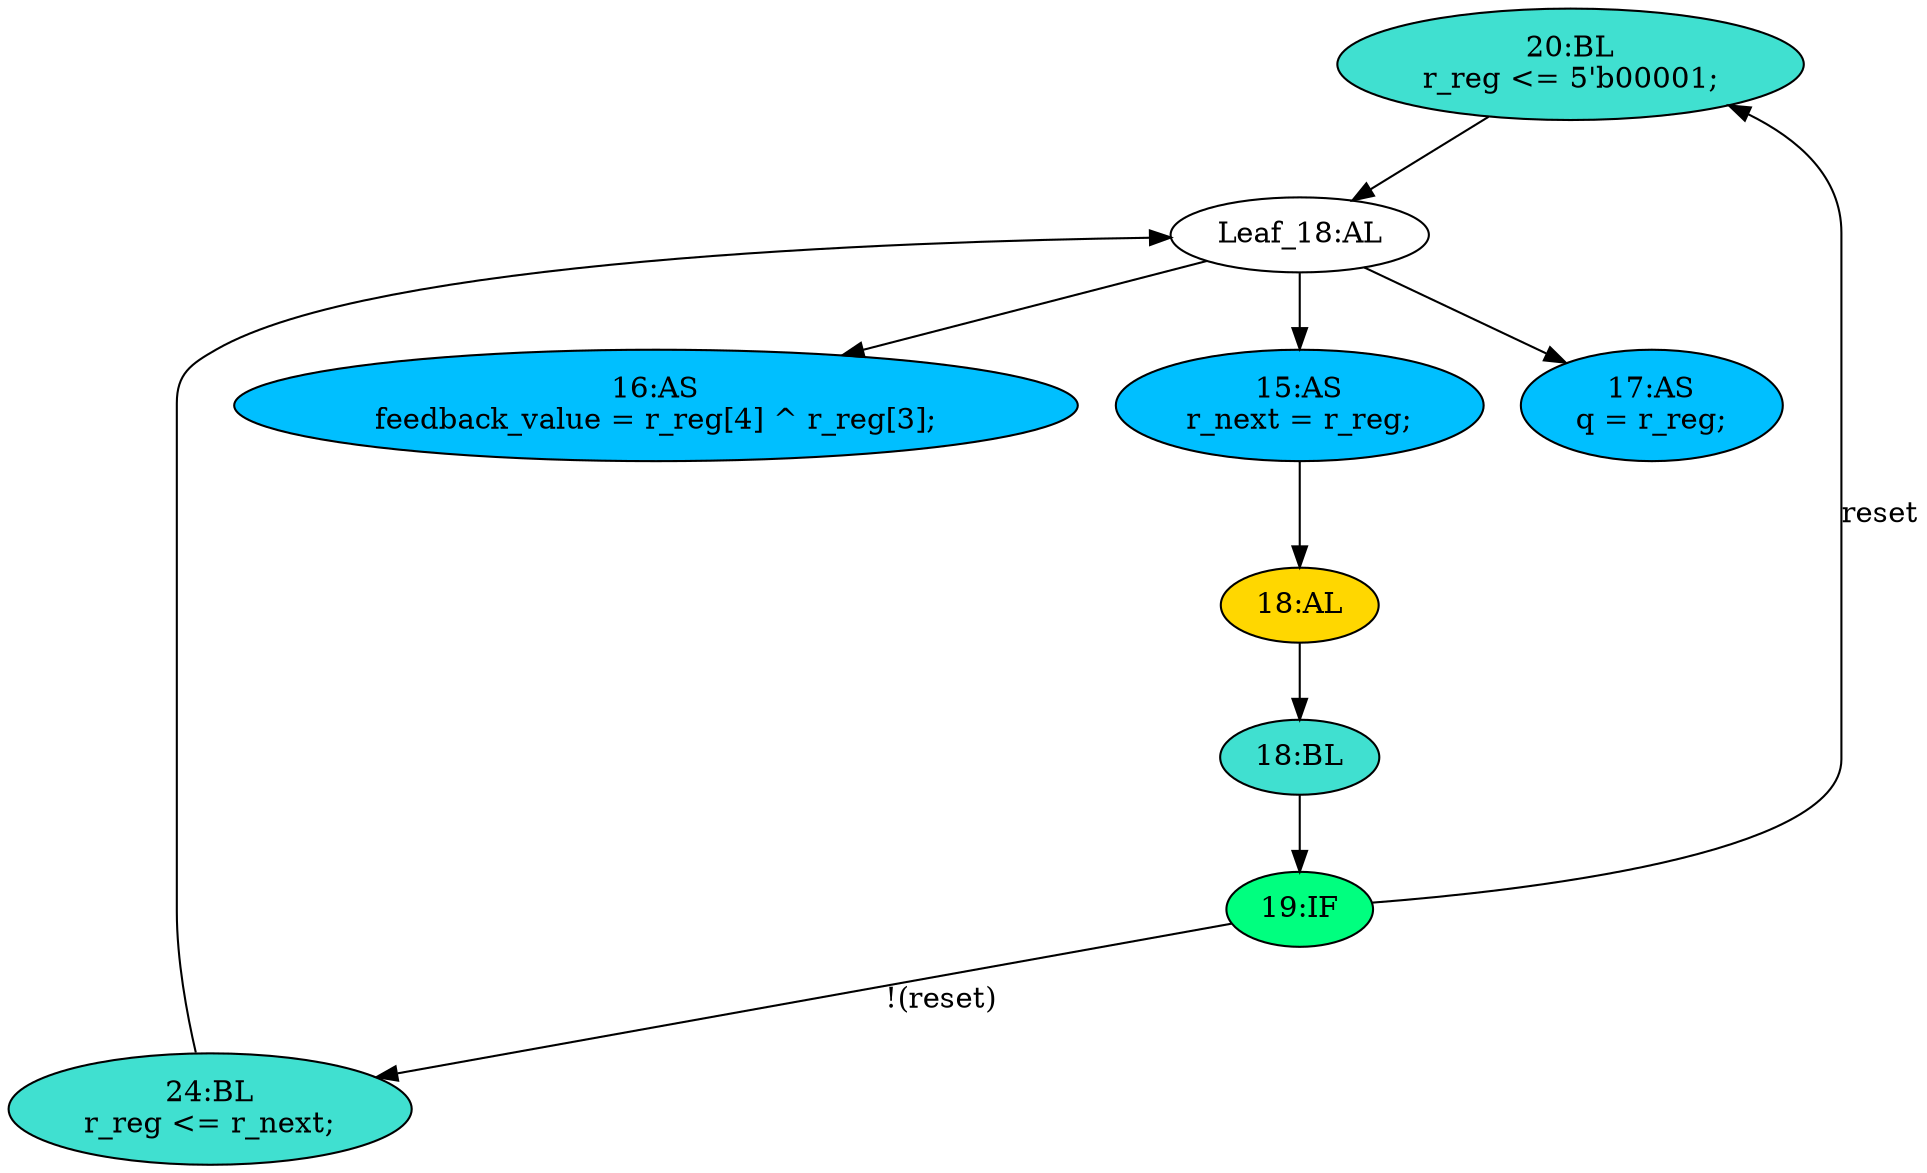 strict digraph "compose( ,  )" {
	node [label="\N"];
	"20:BL"	[ast="<pyverilog.vparser.ast.Block object at 0x7fe8333b1390>",
		fillcolor=turquoise,
		label="20:BL
r_reg <= 5'b00001;",
		statements="[<pyverilog.vparser.ast.NonblockingSubstitution object at 0x7fe8333a6e90>]",
		style=filled,
		typ=Block];
	"Leaf_18:AL"	[def_var="['r_reg']",
		label="Leaf_18:AL"];
	"20:BL" -> "Leaf_18:AL"	[cond="[]",
		lineno=None];
	"16:AS"	[ast="<pyverilog.vparser.ast.Assign object at 0x7fe83334ee90>",
		def_var="['feedback_value']",
		fillcolor=deepskyblue,
		label="16:AS
feedback_value = r_reg[4] ^ r_reg[3];",
		statements="[]",
		style=filled,
		typ=Assign,
		use_var="['r_reg', 'r_reg']"];
	"Leaf_18:AL" -> "16:AS";
	"15:AS"	[ast="<pyverilog.vparser.ast.Assign object at 0x7fe833356750>",
		def_var="['r_next']",
		fillcolor=deepskyblue,
		label="15:AS
r_next = r_reg;",
		statements="[]",
		style=filled,
		typ=Assign,
		use_var="['r_reg']"];
	"Leaf_18:AL" -> "15:AS";
	"17:AS"	[ast="<pyverilog.vparser.ast.Assign object at 0x7fe83334e4d0>",
		def_var="['q']",
		fillcolor=deepskyblue,
		label="17:AS
q = r_reg;",
		statements="[]",
		style=filled,
		typ=Assign,
		use_var="['r_reg']"];
	"Leaf_18:AL" -> "17:AS";
	"24:BL"	[ast="<pyverilog.vparser.ast.Block object at 0x7fe8333a6450>",
		fillcolor=turquoise,
		label="24:BL
r_reg <= r_next;",
		statements="[<pyverilog.vparser.ast.NonblockingSubstitution object at 0x7fe8333a6d10>]",
		style=filled,
		typ=Block];
	"24:BL" -> "Leaf_18:AL"	[cond="[]",
		lineno=None];
	"19:IF"	[ast="<pyverilog.vparser.ast.IfStatement object at 0x7fe8333a6650>",
		fillcolor=springgreen,
		label="19:IF",
		statements="[]",
		style=filled,
		typ=IfStatement];
	"19:IF" -> "20:BL"	[cond="['reset']",
		label=reset,
		lineno=19];
	"19:IF" -> "24:BL"	[cond="['reset']",
		label="!(reset)",
		lineno=19];
	"18:BL"	[ast="<pyverilog.vparser.ast.Block object at 0x7fe8333bd6d0>",
		fillcolor=turquoise,
		label="18:BL",
		statements="[]",
		style=filled,
		typ=Block];
	"18:BL" -> "19:IF"	[cond="[]",
		lineno=None];
	"18:AL"	[ast="<pyverilog.vparser.ast.Always object at 0x7fe8333b1650>",
		clk_sens=True,
		fillcolor=gold,
		label="18:AL",
		sens="['clk']",
		statements="[]",
		style=filled,
		typ=Always,
		use_var="['reset', 'r_next']"];
	"18:AL" -> "18:BL"	[cond="[]",
		lineno=None];
	"15:AS" -> "18:AL";
}
